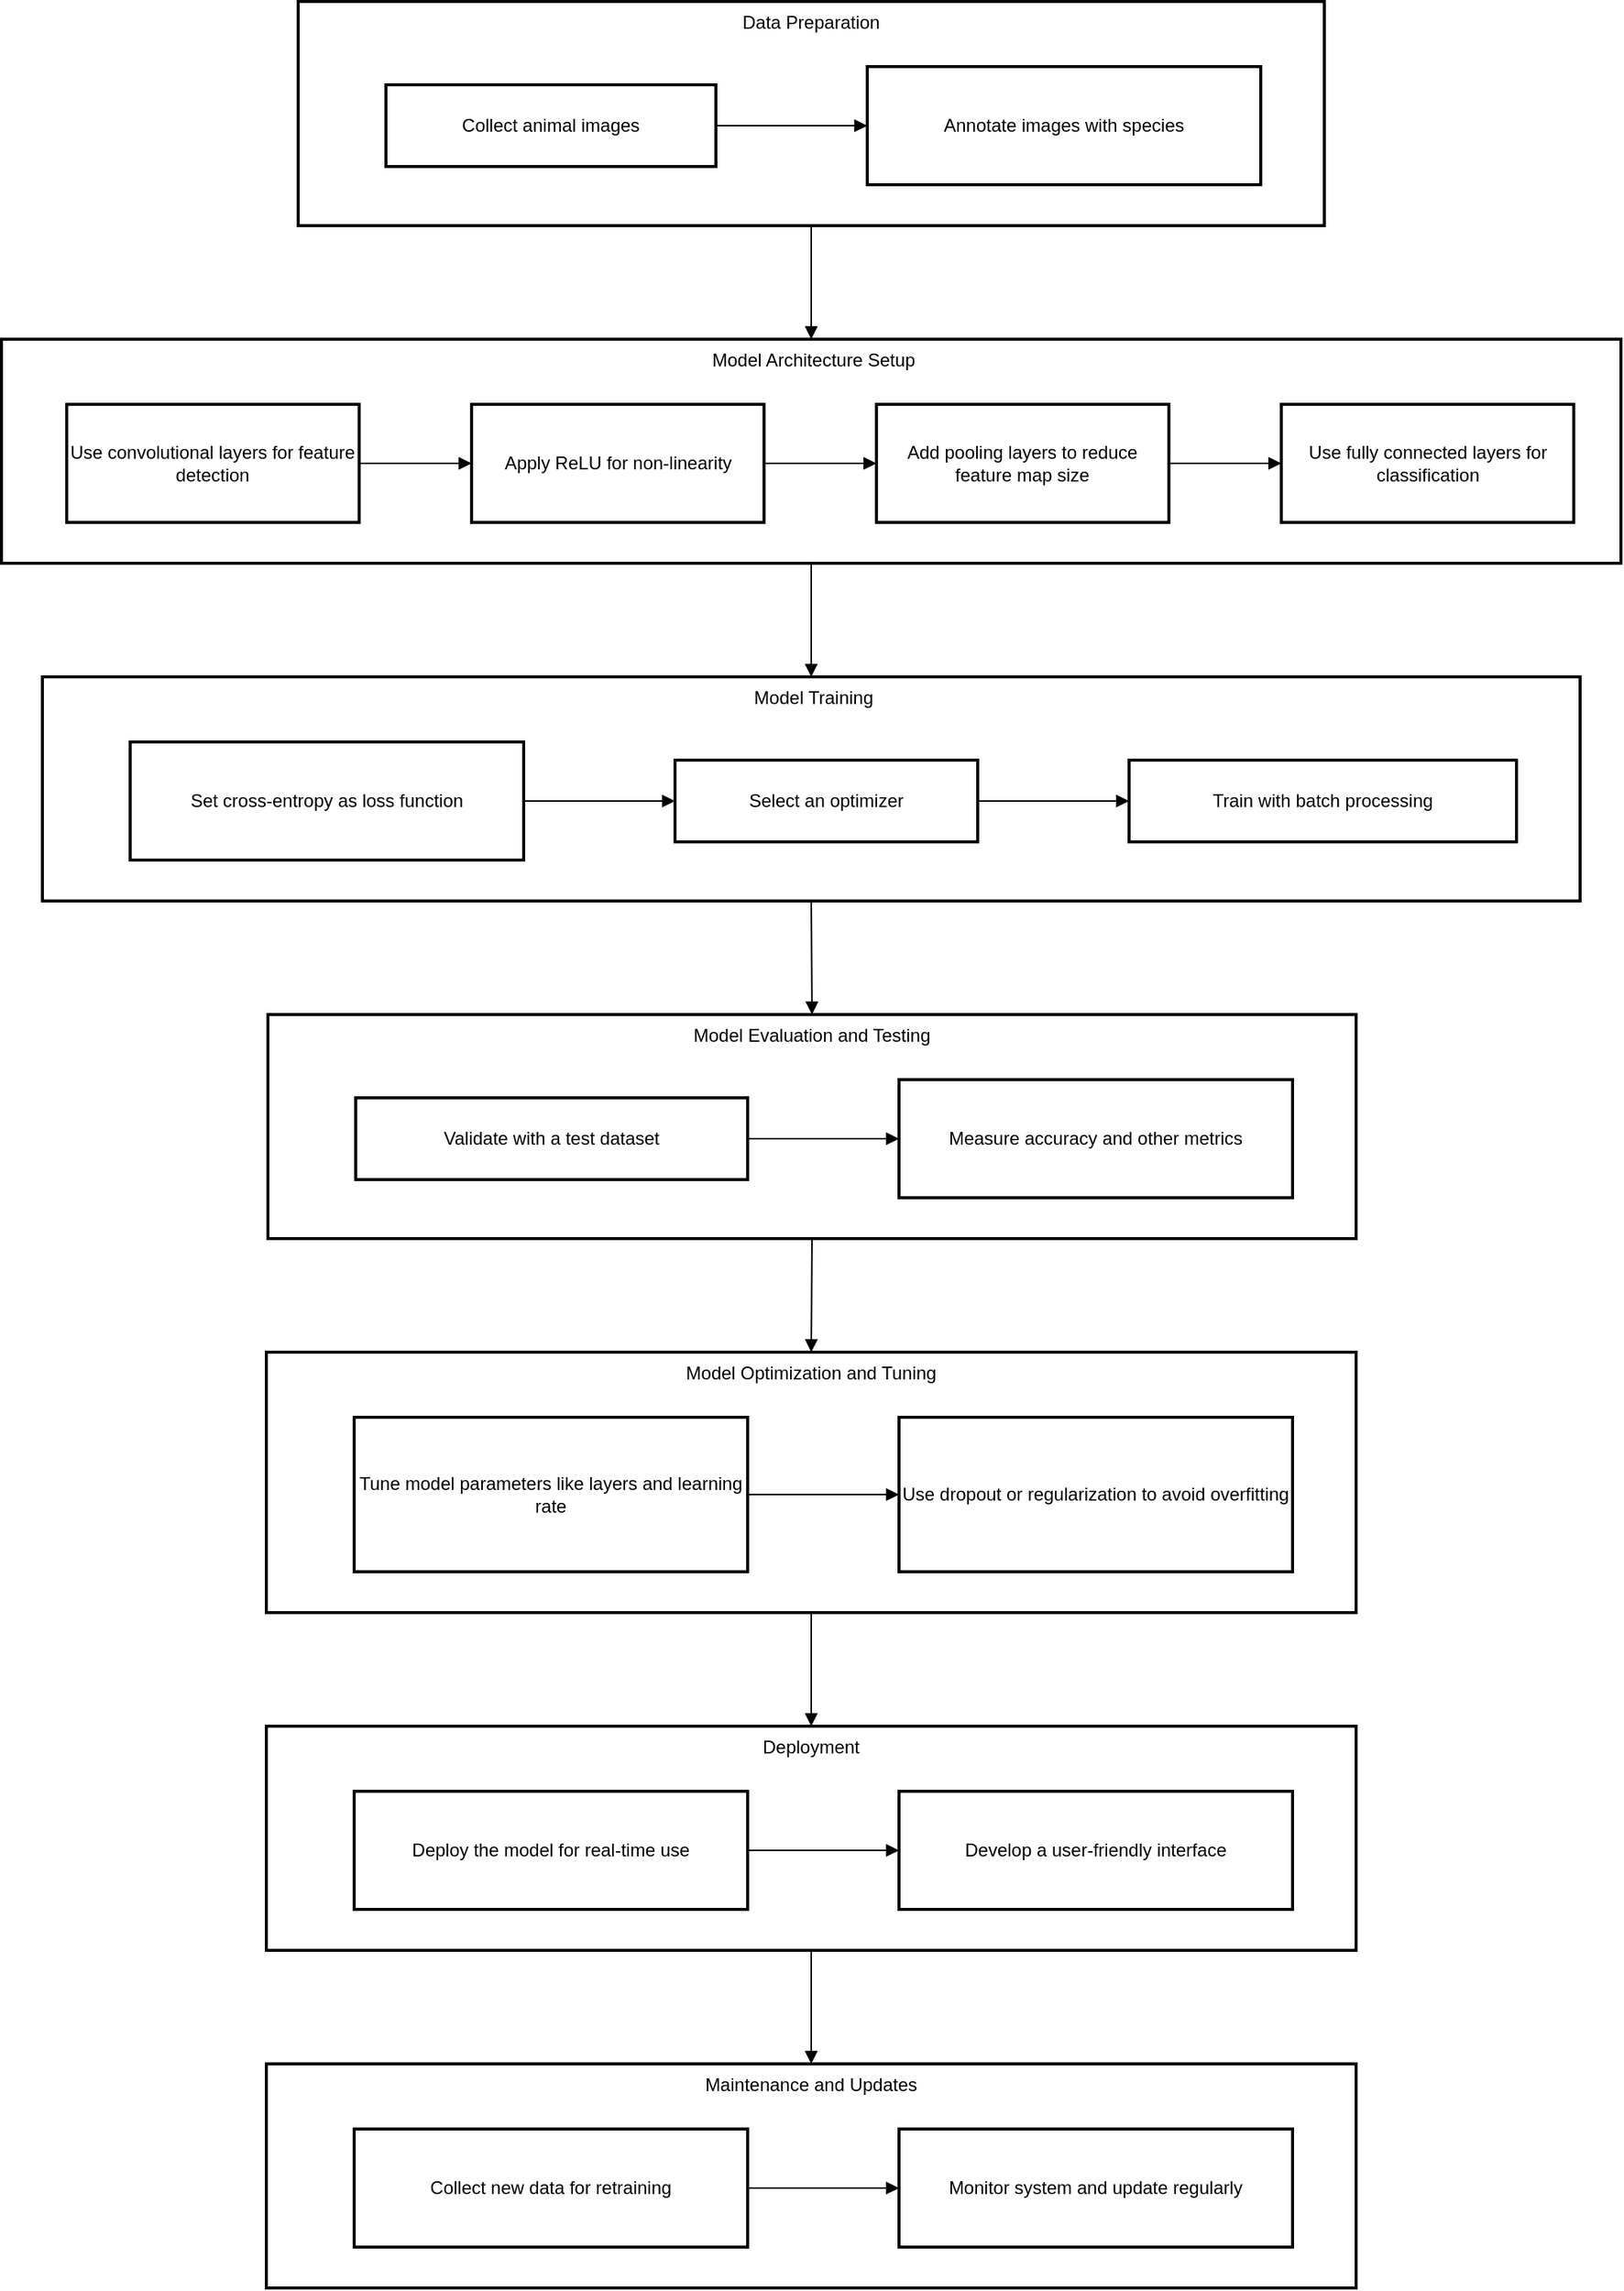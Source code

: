 <mxfile version="26.0.6">
  <diagram name="第 1 页" id="15fCGuWCysgzKxlSXWqq">
    <mxGraphModel dx="1221" dy="-2782" grid="1" gridSize="10" guides="1" tooltips="1" connect="1" arrows="1" fold="1" page="1" pageScale="1" pageWidth="827" pageHeight="1169" math="0" shadow="0">
      <root>
        <mxCell id="0" />
        <mxCell id="1" parent="0" />
        <mxCell id="3vkbGSULNWjcCabWlhas-83" value="Maintenance and Updates" style="whiteSpace=wrap;strokeWidth=2;verticalAlign=top;" vertex="1" parent="1">
          <mxGeometry x="753" y="5008" width="720" height="148" as="geometry" />
        </mxCell>
        <mxCell id="3vkbGSULNWjcCabWlhas-84" value="Collect new data for retraining" style="whiteSpace=wrap;strokeWidth=2;" vertex="1" parent="3vkbGSULNWjcCabWlhas-83">
          <mxGeometry x="58" y="43" width="260" height="78" as="geometry" />
        </mxCell>
        <mxCell id="3vkbGSULNWjcCabWlhas-85" value="Monitor system and update regularly" style="whiteSpace=wrap;strokeWidth=2;" vertex="1" parent="3vkbGSULNWjcCabWlhas-83">
          <mxGeometry x="418" y="43" width="260" height="78" as="geometry" />
        </mxCell>
        <mxCell id="3vkbGSULNWjcCabWlhas-86" value="" style="curved=1;startArrow=none;endArrow=block;exitX=1;exitY=0.5;entryX=0;entryY=0.5;rounded=0;" edge="1" parent="3vkbGSULNWjcCabWlhas-83" source="3vkbGSULNWjcCabWlhas-84" target="3vkbGSULNWjcCabWlhas-85">
          <mxGeometry relative="1" as="geometry">
            <Array as="points" />
          </mxGeometry>
        </mxCell>
        <mxCell id="3vkbGSULNWjcCabWlhas-87" value="Data Preparation" style="whiteSpace=wrap;strokeWidth=2;verticalAlign=top;" vertex="1" parent="1">
          <mxGeometry x="774" y="3646" width="678" height="148" as="geometry" />
        </mxCell>
        <mxCell id="3vkbGSULNWjcCabWlhas-88" value="Collect animal images" style="whiteSpace=wrap;strokeWidth=2;" vertex="1" parent="3vkbGSULNWjcCabWlhas-87">
          <mxGeometry x="58" y="55" width="218" height="54" as="geometry" />
        </mxCell>
        <mxCell id="3vkbGSULNWjcCabWlhas-89" value="Annotate images with species" style="whiteSpace=wrap;strokeWidth=2;" vertex="1" parent="3vkbGSULNWjcCabWlhas-87">
          <mxGeometry x="376" y="43" width="260" height="78" as="geometry" />
        </mxCell>
        <mxCell id="3vkbGSULNWjcCabWlhas-90" value="" style="curved=1;startArrow=none;endArrow=block;exitX=1;exitY=0.5;entryX=0;entryY=0.5;rounded=0;" edge="1" parent="3vkbGSULNWjcCabWlhas-87" source="3vkbGSULNWjcCabWlhas-88" target="3vkbGSULNWjcCabWlhas-89">
          <mxGeometry relative="1" as="geometry">
            <Array as="points" />
          </mxGeometry>
        </mxCell>
        <mxCell id="3vkbGSULNWjcCabWlhas-91" value=" Model Architecture Setup" style="whiteSpace=wrap;strokeWidth=2;verticalAlign=top;" vertex="1" parent="1">
          <mxGeometry x="578" y="3869" width="1070" height="148" as="geometry" />
        </mxCell>
        <mxCell id="3vkbGSULNWjcCabWlhas-92" value="Use convolutional layers for feature detection" style="whiteSpace=wrap;strokeWidth=2;" vertex="1" parent="3vkbGSULNWjcCabWlhas-91">
          <mxGeometry x="43.097" y="43" width="193.194" height="78" as="geometry" />
        </mxCell>
        <mxCell id="3vkbGSULNWjcCabWlhas-93" value="Apply ReLU for non-linearity" style="whiteSpace=wrap;strokeWidth=2;" vertex="1" parent="3vkbGSULNWjcCabWlhas-91">
          <mxGeometry x="310.597" y="43" width="193.194" height="78" as="geometry" />
        </mxCell>
        <mxCell id="3vkbGSULNWjcCabWlhas-94" value="Add pooling layers to reduce feature map size" style="whiteSpace=wrap;strokeWidth=2;" vertex="1" parent="3vkbGSULNWjcCabWlhas-91">
          <mxGeometry x="578.097" y="43" width="193.194" height="78" as="geometry" />
        </mxCell>
        <mxCell id="3vkbGSULNWjcCabWlhas-95" value="Use fully connected layers for classification" style="whiteSpace=wrap;strokeWidth=2;" vertex="1" parent="3vkbGSULNWjcCabWlhas-91">
          <mxGeometry x="845.597" y="43" width="193.194" height="78" as="geometry" />
        </mxCell>
        <mxCell id="3vkbGSULNWjcCabWlhas-96" value="" style="curved=1;startArrow=none;endArrow=block;exitX=1;exitY=0.5;entryX=0;entryY=0.5;rounded=0;" edge="1" parent="3vkbGSULNWjcCabWlhas-91" source="3vkbGSULNWjcCabWlhas-92" target="3vkbGSULNWjcCabWlhas-93">
          <mxGeometry relative="1" as="geometry">
            <Array as="points" />
          </mxGeometry>
        </mxCell>
        <mxCell id="3vkbGSULNWjcCabWlhas-97" value="" style="curved=1;startArrow=none;endArrow=block;exitX=1;exitY=0.5;entryX=0;entryY=0.5;rounded=0;" edge="1" parent="3vkbGSULNWjcCabWlhas-91" source="3vkbGSULNWjcCabWlhas-93" target="3vkbGSULNWjcCabWlhas-94">
          <mxGeometry relative="1" as="geometry">
            <Array as="points" />
          </mxGeometry>
        </mxCell>
        <mxCell id="3vkbGSULNWjcCabWlhas-98" value="" style="curved=1;startArrow=none;endArrow=block;exitX=1;exitY=0.5;entryX=0;entryY=0.5;rounded=0;" edge="1" parent="3vkbGSULNWjcCabWlhas-91" source="3vkbGSULNWjcCabWlhas-94" target="3vkbGSULNWjcCabWlhas-95">
          <mxGeometry relative="1" as="geometry">
            <Array as="points" />
          </mxGeometry>
        </mxCell>
        <mxCell id="3vkbGSULNWjcCabWlhas-99" value=" Model Training" style="whiteSpace=wrap;strokeWidth=2;verticalAlign=top;" vertex="1" parent="1">
          <mxGeometry x="605" y="4092" width="1016" height="148" as="geometry" />
        </mxCell>
        <mxCell id="3vkbGSULNWjcCabWlhas-100" value="Set cross-entropy as loss function" style="whiteSpace=wrap;strokeWidth=2;" vertex="1" parent="3vkbGSULNWjcCabWlhas-99">
          <mxGeometry x="58" y="43" width="260" height="78" as="geometry" />
        </mxCell>
        <mxCell id="3vkbGSULNWjcCabWlhas-101" value="Select an optimizer" style="whiteSpace=wrap;strokeWidth=2;" vertex="1" parent="3vkbGSULNWjcCabWlhas-99">
          <mxGeometry x="418" y="55" width="200" height="54" as="geometry" />
        </mxCell>
        <mxCell id="3vkbGSULNWjcCabWlhas-102" value="Train with batch processing" style="whiteSpace=wrap;strokeWidth=2;" vertex="1" parent="3vkbGSULNWjcCabWlhas-99">
          <mxGeometry x="718" y="55" width="256" height="54" as="geometry" />
        </mxCell>
        <mxCell id="3vkbGSULNWjcCabWlhas-103" value="" style="curved=1;startArrow=none;endArrow=block;exitX=1;exitY=0.5;entryX=0;entryY=0.5;rounded=0;" edge="1" parent="3vkbGSULNWjcCabWlhas-99" source="3vkbGSULNWjcCabWlhas-100" target="3vkbGSULNWjcCabWlhas-101">
          <mxGeometry relative="1" as="geometry">
            <Array as="points" />
          </mxGeometry>
        </mxCell>
        <mxCell id="3vkbGSULNWjcCabWlhas-104" value="" style="curved=1;startArrow=none;endArrow=block;exitX=1;exitY=0.5;entryX=0;entryY=0.5;rounded=0;" edge="1" parent="3vkbGSULNWjcCabWlhas-99" source="3vkbGSULNWjcCabWlhas-101" target="3vkbGSULNWjcCabWlhas-102">
          <mxGeometry relative="1" as="geometry">
            <Array as="points" />
          </mxGeometry>
        </mxCell>
        <mxCell id="3vkbGSULNWjcCabWlhas-105" value="Model Evaluation and Testing" style="whiteSpace=wrap;strokeWidth=2;verticalAlign=top;" vertex="1" parent="1">
          <mxGeometry x="754" y="4315" width="719" height="148" as="geometry" />
        </mxCell>
        <mxCell id="3vkbGSULNWjcCabWlhas-106" value="Validate with a test dataset" style="whiteSpace=wrap;strokeWidth=2;" vertex="1" parent="3vkbGSULNWjcCabWlhas-105">
          <mxGeometry x="58" y="55" width="259" height="54" as="geometry" />
        </mxCell>
        <mxCell id="3vkbGSULNWjcCabWlhas-107" value="Measure accuracy and other metrics" style="whiteSpace=wrap;strokeWidth=2;" vertex="1" parent="3vkbGSULNWjcCabWlhas-105">
          <mxGeometry x="417" y="43" width="260" height="78" as="geometry" />
        </mxCell>
        <mxCell id="3vkbGSULNWjcCabWlhas-108" value="" style="curved=1;startArrow=none;endArrow=block;exitX=1;exitY=0.5;entryX=0;entryY=0.5;rounded=0;" edge="1" parent="3vkbGSULNWjcCabWlhas-105" source="3vkbGSULNWjcCabWlhas-106" target="3vkbGSULNWjcCabWlhas-107">
          <mxGeometry relative="1" as="geometry">
            <Array as="points" />
          </mxGeometry>
        </mxCell>
        <mxCell id="3vkbGSULNWjcCabWlhas-109" value="Model Optimization and Tuning" style="whiteSpace=wrap;strokeWidth=2;verticalAlign=top;" vertex="1" parent="1">
          <mxGeometry x="753" y="4538" width="720" height="172" as="geometry" />
        </mxCell>
        <mxCell id="3vkbGSULNWjcCabWlhas-110" value="Tune model parameters like layers and learning rate" style="whiteSpace=wrap;strokeWidth=2;" vertex="1" parent="3vkbGSULNWjcCabWlhas-109">
          <mxGeometry x="58" y="43" width="260" height="102" as="geometry" />
        </mxCell>
        <mxCell id="3vkbGSULNWjcCabWlhas-111" value="Use dropout or regularization to avoid overfitting" style="whiteSpace=wrap;strokeWidth=2;" vertex="1" parent="3vkbGSULNWjcCabWlhas-109">
          <mxGeometry x="418" y="43" width="260" height="102" as="geometry" />
        </mxCell>
        <mxCell id="3vkbGSULNWjcCabWlhas-112" value="" style="curved=1;startArrow=none;endArrow=block;exitX=1;exitY=0.5;entryX=0;entryY=0.5;rounded=0;" edge="1" parent="3vkbGSULNWjcCabWlhas-109" source="3vkbGSULNWjcCabWlhas-110" target="3vkbGSULNWjcCabWlhas-111">
          <mxGeometry relative="1" as="geometry">
            <Array as="points" />
          </mxGeometry>
        </mxCell>
        <mxCell id="3vkbGSULNWjcCabWlhas-113" value="Deployment" style="whiteSpace=wrap;strokeWidth=2;verticalAlign=top;" vertex="1" parent="1">
          <mxGeometry x="753" y="4785" width="720" height="148" as="geometry" />
        </mxCell>
        <mxCell id="3vkbGSULNWjcCabWlhas-114" value="Deploy the model for real-time use" style="whiteSpace=wrap;strokeWidth=2;" vertex="1" parent="3vkbGSULNWjcCabWlhas-113">
          <mxGeometry x="58" y="43" width="260" height="78" as="geometry" />
        </mxCell>
        <mxCell id="3vkbGSULNWjcCabWlhas-115" value="Develop a user-friendly interface" style="whiteSpace=wrap;strokeWidth=2;" vertex="1" parent="3vkbGSULNWjcCabWlhas-113">
          <mxGeometry x="418" y="43" width="260" height="78" as="geometry" />
        </mxCell>
        <mxCell id="3vkbGSULNWjcCabWlhas-116" value="" style="curved=1;startArrow=none;endArrow=block;exitX=1;exitY=0.5;entryX=0;entryY=0.5;rounded=0;" edge="1" parent="3vkbGSULNWjcCabWlhas-113" source="3vkbGSULNWjcCabWlhas-114" target="3vkbGSULNWjcCabWlhas-115">
          <mxGeometry relative="1" as="geometry">
            <Array as="points" />
          </mxGeometry>
        </mxCell>
        <mxCell id="3vkbGSULNWjcCabWlhas-117" value="" style="curved=1;startArrow=none;endArrow=block;exitX=0.5;exitY=1;entryX=0.5;entryY=0;rounded=0;" edge="1" parent="1" source="3vkbGSULNWjcCabWlhas-87" target="3vkbGSULNWjcCabWlhas-91">
          <mxGeometry relative="1" as="geometry">
            <Array as="points" />
          </mxGeometry>
        </mxCell>
        <mxCell id="3vkbGSULNWjcCabWlhas-118" value="" style="curved=1;startArrow=none;endArrow=block;exitX=0.5;exitY=1;entryX=0.5;entryY=0;rounded=0;" edge="1" parent="1" source="3vkbGSULNWjcCabWlhas-91" target="3vkbGSULNWjcCabWlhas-99">
          <mxGeometry relative="1" as="geometry">
            <Array as="points" />
          </mxGeometry>
        </mxCell>
        <mxCell id="3vkbGSULNWjcCabWlhas-119" value="" style="curved=1;startArrow=none;endArrow=block;exitX=0.5;exitY=1;entryX=0.5;entryY=0;rounded=0;" edge="1" parent="1" source="3vkbGSULNWjcCabWlhas-99" target="3vkbGSULNWjcCabWlhas-105">
          <mxGeometry relative="1" as="geometry">
            <Array as="points" />
          </mxGeometry>
        </mxCell>
        <mxCell id="3vkbGSULNWjcCabWlhas-120" value="" style="curved=1;startArrow=none;endArrow=block;exitX=0.5;exitY=1;entryX=0.5;entryY=0;rounded=0;" edge="1" parent="1" source="3vkbGSULNWjcCabWlhas-105" target="3vkbGSULNWjcCabWlhas-109">
          <mxGeometry relative="1" as="geometry">
            <Array as="points" />
          </mxGeometry>
        </mxCell>
        <mxCell id="3vkbGSULNWjcCabWlhas-121" value="" style="curved=1;startArrow=none;endArrow=block;exitX=0.5;exitY=1;entryX=0.5;entryY=0;rounded=0;" edge="1" parent="1" source="3vkbGSULNWjcCabWlhas-109" target="3vkbGSULNWjcCabWlhas-113">
          <mxGeometry relative="1" as="geometry">
            <Array as="points" />
          </mxGeometry>
        </mxCell>
        <mxCell id="3vkbGSULNWjcCabWlhas-122" value="" style="curved=1;startArrow=none;endArrow=block;exitX=0.5;exitY=1;entryX=0.5;entryY=0;rounded=0;" edge="1" parent="1" source="3vkbGSULNWjcCabWlhas-113" target="3vkbGSULNWjcCabWlhas-83">
          <mxGeometry relative="1" as="geometry">
            <Array as="points" />
          </mxGeometry>
        </mxCell>
      </root>
    </mxGraphModel>
  </diagram>
</mxfile>
